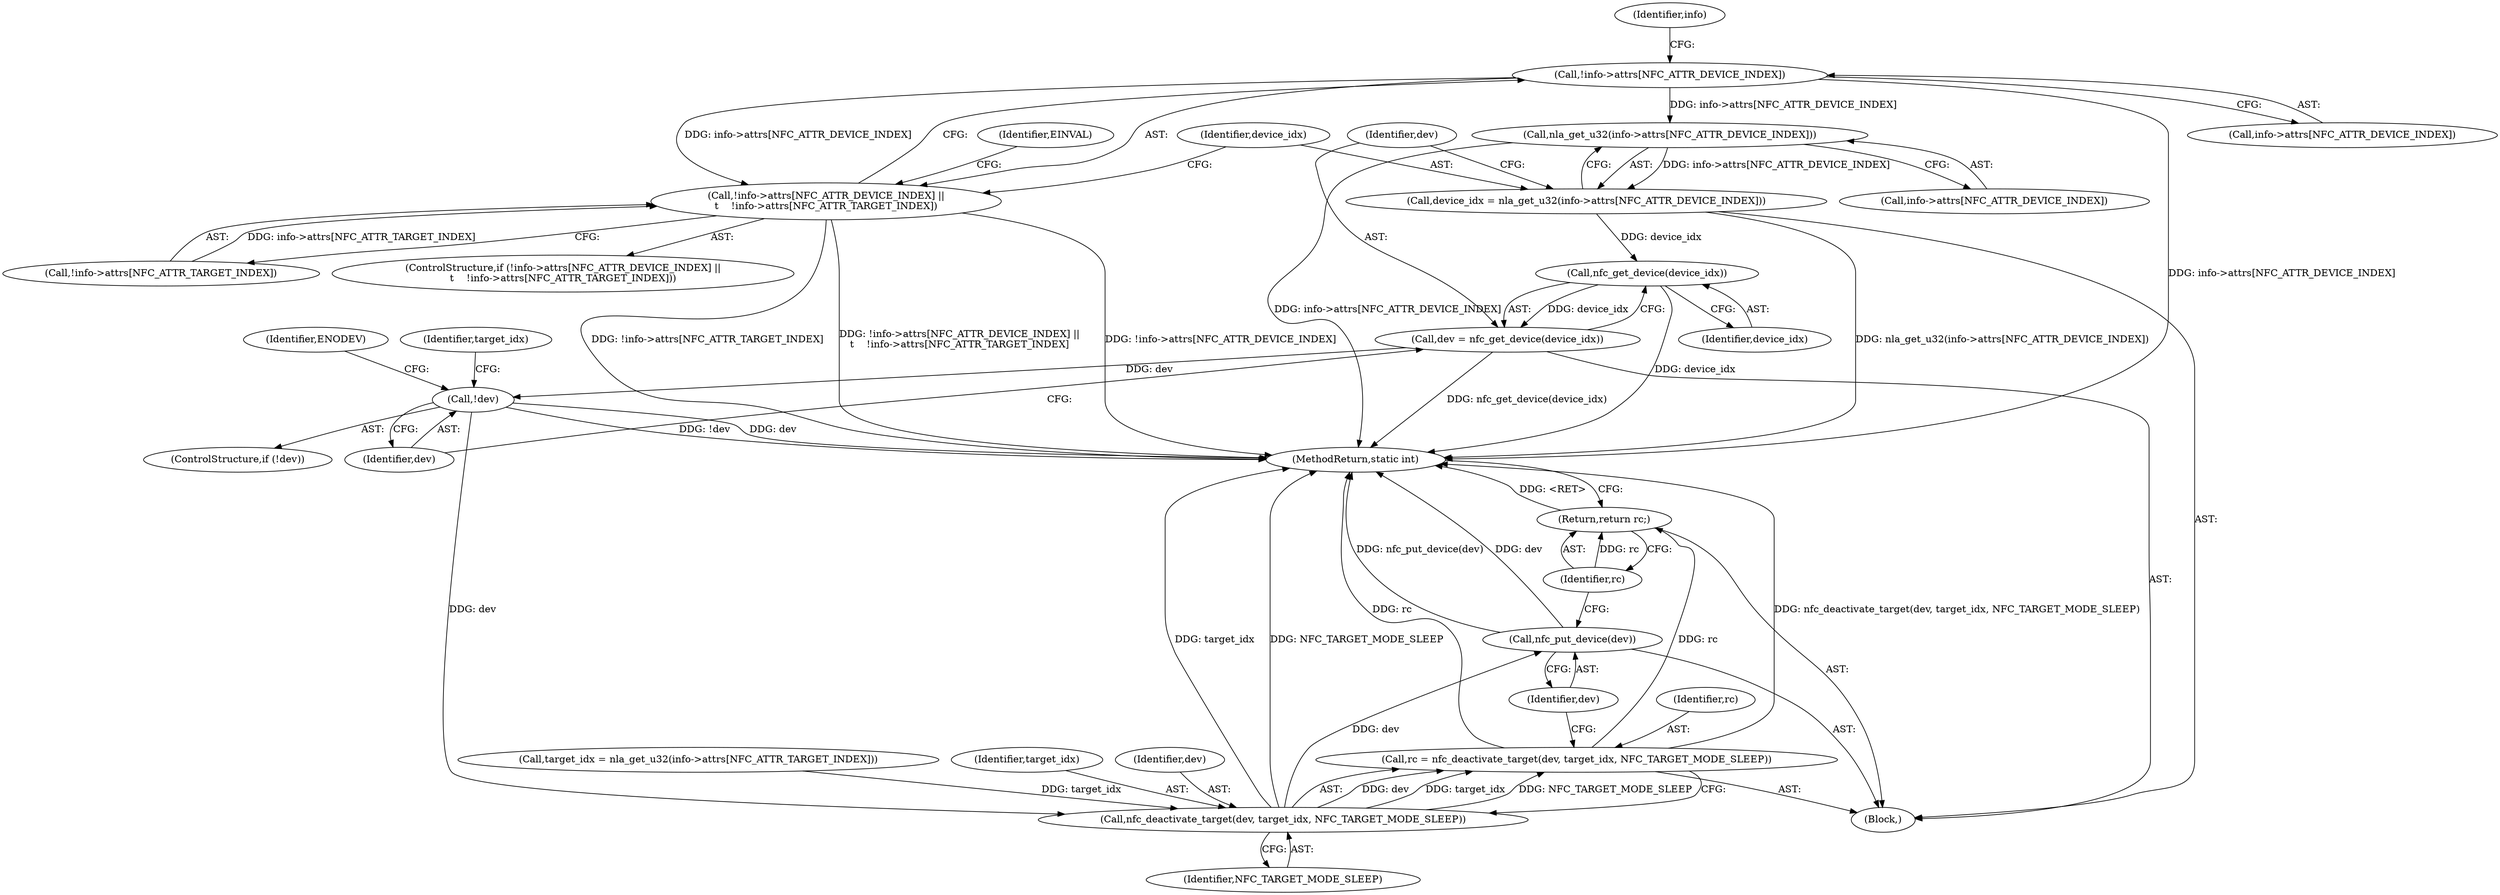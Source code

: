 digraph "0_linux_385097a3675749cbc9e97c085c0e5dfe4269ca51@pointer" {
"1000110" [label="(Call,!info->attrs[NFC_ATTR_DEVICE_INDEX])"];
"1000109" [label="(Call,!info->attrs[NFC_ATTR_DEVICE_INDEX] ||\n\t    !info->attrs[NFC_ATTR_TARGET_INDEX])"];
"1000127" [label="(Call,nla_get_u32(info->attrs[NFC_ATTR_DEVICE_INDEX]))"];
"1000125" [label="(Call,device_idx = nla_get_u32(info->attrs[NFC_ATTR_DEVICE_INDEX]))"];
"1000135" [label="(Call,nfc_get_device(device_idx))"];
"1000133" [label="(Call,dev = nfc_get_device(device_idx))"];
"1000138" [label="(Call,!dev)"];
"1000153" [label="(Call,nfc_deactivate_target(dev, target_idx, NFC_TARGET_MODE_SLEEP))"];
"1000151" [label="(Call,rc = nfc_deactivate_target(dev, target_idx, NFC_TARGET_MODE_SLEEP))"];
"1000159" [label="(Return,return rc;)"];
"1000157" [label="(Call,nfc_put_device(dev))"];
"1000116" [label="(Call,!info->attrs[NFC_ATTR_TARGET_INDEX])"];
"1000133" [label="(Call,dev = nfc_get_device(device_idx))"];
"1000143" [label="(Call,target_idx = nla_get_u32(info->attrs[NFC_ATTR_TARGET_INDEX]))"];
"1000161" [label="(MethodReturn,static int)"];
"1000124" [label="(Identifier,EINVAL)"];
"1000156" [label="(Identifier,NFC_TARGET_MODE_SLEEP)"];
"1000128" [label="(Call,info->attrs[NFC_ATTR_DEVICE_INDEX])"];
"1000137" [label="(ControlStructure,if (!dev))"];
"1000134" [label="(Identifier,dev)"];
"1000125" [label="(Call,device_idx = nla_get_u32(info->attrs[NFC_ATTR_DEVICE_INDEX]))"];
"1000155" [label="(Identifier,target_idx)"];
"1000152" [label="(Identifier,rc)"];
"1000119" [label="(Identifier,info)"];
"1000159" [label="(Return,return rc;)"];
"1000142" [label="(Identifier,ENODEV)"];
"1000110" [label="(Call,!info->attrs[NFC_ATTR_DEVICE_INDEX])"];
"1000138" [label="(Call,!dev)"];
"1000157" [label="(Call,nfc_put_device(dev))"];
"1000108" [label="(ControlStructure,if (!info->attrs[NFC_ATTR_DEVICE_INDEX] ||\n\t    !info->attrs[NFC_ATTR_TARGET_INDEX]))"];
"1000127" [label="(Call,nla_get_u32(info->attrs[NFC_ATTR_DEVICE_INDEX]))"];
"1000126" [label="(Identifier,device_idx)"];
"1000144" [label="(Identifier,target_idx)"];
"1000135" [label="(Call,nfc_get_device(device_idx))"];
"1000103" [label="(Block,)"];
"1000111" [label="(Call,info->attrs[NFC_ATTR_DEVICE_INDEX])"];
"1000139" [label="(Identifier,dev)"];
"1000158" [label="(Identifier,dev)"];
"1000153" [label="(Call,nfc_deactivate_target(dev, target_idx, NFC_TARGET_MODE_SLEEP))"];
"1000109" [label="(Call,!info->attrs[NFC_ATTR_DEVICE_INDEX] ||\n\t    !info->attrs[NFC_ATTR_TARGET_INDEX])"];
"1000154" [label="(Identifier,dev)"];
"1000160" [label="(Identifier,rc)"];
"1000151" [label="(Call,rc = nfc_deactivate_target(dev, target_idx, NFC_TARGET_MODE_SLEEP))"];
"1000136" [label="(Identifier,device_idx)"];
"1000110" -> "1000109"  [label="AST: "];
"1000110" -> "1000111"  [label="CFG: "];
"1000111" -> "1000110"  [label="AST: "];
"1000119" -> "1000110"  [label="CFG: "];
"1000109" -> "1000110"  [label="CFG: "];
"1000110" -> "1000161"  [label="DDG: info->attrs[NFC_ATTR_DEVICE_INDEX]"];
"1000110" -> "1000109"  [label="DDG: info->attrs[NFC_ATTR_DEVICE_INDEX]"];
"1000110" -> "1000127"  [label="DDG: info->attrs[NFC_ATTR_DEVICE_INDEX]"];
"1000109" -> "1000108"  [label="AST: "];
"1000109" -> "1000116"  [label="CFG: "];
"1000116" -> "1000109"  [label="AST: "];
"1000124" -> "1000109"  [label="CFG: "];
"1000126" -> "1000109"  [label="CFG: "];
"1000109" -> "1000161"  [label="DDG: !info->attrs[NFC_ATTR_DEVICE_INDEX] ||\n\t    !info->attrs[NFC_ATTR_TARGET_INDEX]"];
"1000109" -> "1000161"  [label="DDG: !info->attrs[NFC_ATTR_DEVICE_INDEX]"];
"1000109" -> "1000161"  [label="DDG: !info->attrs[NFC_ATTR_TARGET_INDEX]"];
"1000116" -> "1000109"  [label="DDG: info->attrs[NFC_ATTR_TARGET_INDEX]"];
"1000127" -> "1000125"  [label="AST: "];
"1000127" -> "1000128"  [label="CFG: "];
"1000128" -> "1000127"  [label="AST: "];
"1000125" -> "1000127"  [label="CFG: "];
"1000127" -> "1000161"  [label="DDG: info->attrs[NFC_ATTR_DEVICE_INDEX]"];
"1000127" -> "1000125"  [label="DDG: info->attrs[NFC_ATTR_DEVICE_INDEX]"];
"1000125" -> "1000103"  [label="AST: "];
"1000126" -> "1000125"  [label="AST: "];
"1000134" -> "1000125"  [label="CFG: "];
"1000125" -> "1000161"  [label="DDG: nla_get_u32(info->attrs[NFC_ATTR_DEVICE_INDEX])"];
"1000125" -> "1000135"  [label="DDG: device_idx"];
"1000135" -> "1000133"  [label="AST: "];
"1000135" -> "1000136"  [label="CFG: "];
"1000136" -> "1000135"  [label="AST: "];
"1000133" -> "1000135"  [label="CFG: "];
"1000135" -> "1000161"  [label="DDG: device_idx"];
"1000135" -> "1000133"  [label="DDG: device_idx"];
"1000133" -> "1000103"  [label="AST: "];
"1000134" -> "1000133"  [label="AST: "];
"1000139" -> "1000133"  [label="CFG: "];
"1000133" -> "1000161"  [label="DDG: nfc_get_device(device_idx)"];
"1000133" -> "1000138"  [label="DDG: dev"];
"1000138" -> "1000137"  [label="AST: "];
"1000138" -> "1000139"  [label="CFG: "];
"1000139" -> "1000138"  [label="AST: "];
"1000142" -> "1000138"  [label="CFG: "];
"1000144" -> "1000138"  [label="CFG: "];
"1000138" -> "1000161"  [label="DDG: dev"];
"1000138" -> "1000161"  [label="DDG: !dev"];
"1000138" -> "1000153"  [label="DDG: dev"];
"1000153" -> "1000151"  [label="AST: "];
"1000153" -> "1000156"  [label="CFG: "];
"1000154" -> "1000153"  [label="AST: "];
"1000155" -> "1000153"  [label="AST: "];
"1000156" -> "1000153"  [label="AST: "];
"1000151" -> "1000153"  [label="CFG: "];
"1000153" -> "1000161"  [label="DDG: target_idx"];
"1000153" -> "1000161"  [label="DDG: NFC_TARGET_MODE_SLEEP"];
"1000153" -> "1000151"  [label="DDG: dev"];
"1000153" -> "1000151"  [label="DDG: target_idx"];
"1000153" -> "1000151"  [label="DDG: NFC_TARGET_MODE_SLEEP"];
"1000143" -> "1000153"  [label="DDG: target_idx"];
"1000153" -> "1000157"  [label="DDG: dev"];
"1000151" -> "1000103"  [label="AST: "];
"1000152" -> "1000151"  [label="AST: "];
"1000158" -> "1000151"  [label="CFG: "];
"1000151" -> "1000161"  [label="DDG: rc"];
"1000151" -> "1000161"  [label="DDG: nfc_deactivate_target(dev, target_idx, NFC_TARGET_MODE_SLEEP)"];
"1000151" -> "1000159"  [label="DDG: rc"];
"1000159" -> "1000103"  [label="AST: "];
"1000159" -> "1000160"  [label="CFG: "];
"1000160" -> "1000159"  [label="AST: "];
"1000161" -> "1000159"  [label="CFG: "];
"1000159" -> "1000161"  [label="DDG: <RET>"];
"1000160" -> "1000159"  [label="DDG: rc"];
"1000157" -> "1000103"  [label="AST: "];
"1000157" -> "1000158"  [label="CFG: "];
"1000158" -> "1000157"  [label="AST: "];
"1000160" -> "1000157"  [label="CFG: "];
"1000157" -> "1000161"  [label="DDG: nfc_put_device(dev)"];
"1000157" -> "1000161"  [label="DDG: dev"];
}
